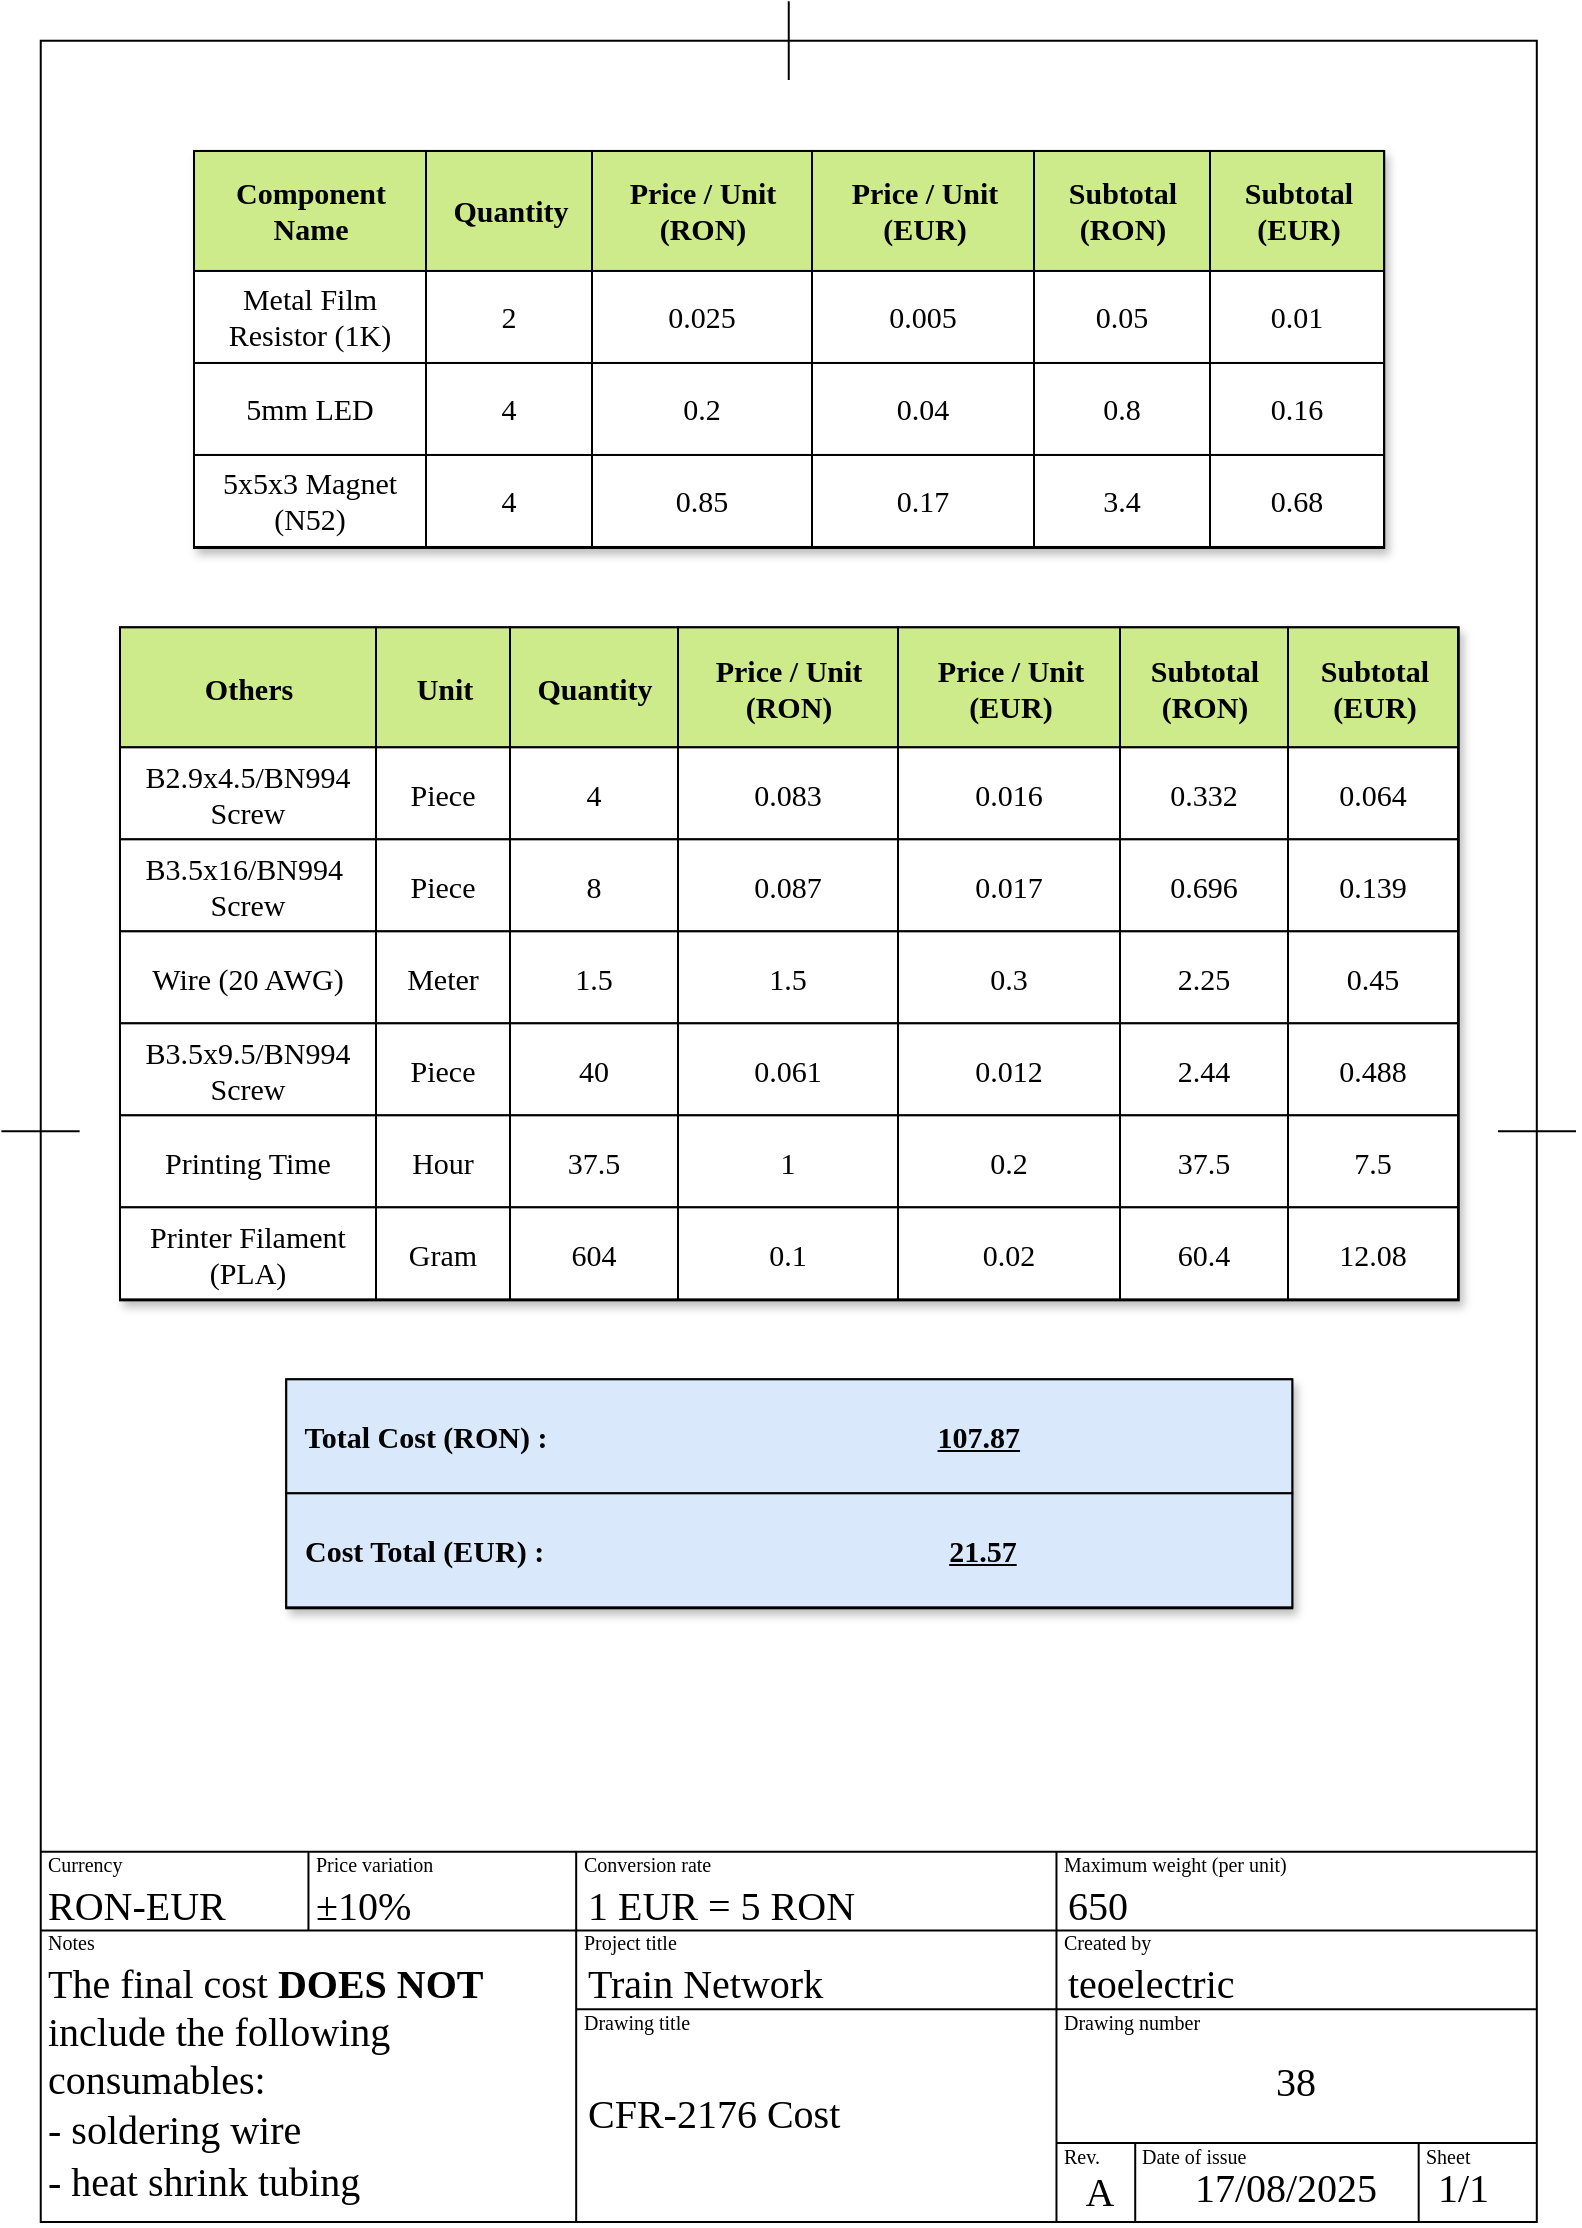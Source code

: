 <mxfile version="24.1.0" type="device">
  <diagram name="Sheet 1" id="noxEhjXfcJPRch1m8VZ3">
    <mxGraphModel dx="1418" dy="820" grid="1" gridSize="1.968" guides="1" tooltips="1" connect="1" arrows="1" fold="1" page="1" pageScale="1" pageWidth="827" pageHeight="1169" math="0" shadow="0">
      <root>
        <mxCell id="0" />
        <mxCell id="1" parent="0" />
        <mxCell id="JBeKq6UBt9uG4QoYx59_-4" value="" style="rounded=0;whiteSpace=wrap;html=1;fillColor=none;strokeWidth=1;" parent="1" vertex="1">
          <mxGeometry x="39.37" y="39.37" width="748.03" height="1090.63" as="geometry" />
        </mxCell>
        <mxCell id="JBeKq6UBt9uG4QoYx59_-16" value="" style="endArrow=none;html=1;rounded=0;curved=0;endSize=6;targetPerimeterSpacing=0;jumpSize=6;strokeColor=default;exitX=0.5;exitY=0.018;exitDx=0;exitDy=0;exitPerimeter=0;strokeWidth=1;" parent="1" source="JBeKq6UBt9uG4QoYx59_-4" edge="1">
          <mxGeometry width="50" height="50" relative="1" as="geometry">
            <mxPoint x="413.37" y="32.68" as="sourcePoint" />
            <mxPoint x="413.37" y="19.68" as="targetPoint" />
          </mxGeometry>
        </mxCell>
        <mxCell id="JBeKq6UBt9uG4QoYx59_-18" value="" style="endArrow=none;html=1;rounded=0;entryX=0.026;entryY=0.5;entryDx=0;entryDy=0;entryPerimeter=0;strokeWidth=1;" parent="1" target="JBeKq6UBt9uG4QoYx59_-4" edge="1">
          <mxGeometry width="50" height="50" relative="1" as="geometry">
            <mxPoint x="19.69" y="584.67" as="sourcePoint" />
            <mxPoint x="27.69" y="584.67" as="targetPoint" />
          </mxGeometry>
        </mxCell>
        <mxCell id="JBeKq6UBt9uG4QoYx59_-20" value="" style="endArrow=none;html=1;rounded=0;exitX=0.974;exitY=0.5;exitDx=0;exitDy=0;exitPerimeter=0;strokeWidth=1;" parent="1" source="JBeKq6UBt9uG4QoYx59_-4" edge="1">
          <mxGeometry width="50" height="50" relative="1" as="geometry">
            <mxPoint x="797" y="584.68" as="sourcePoint" />
            <mxPoint x="807" y="584.68" as="targetPoint" />
          </mxGeometry>
        </mxCell>
        <mxCell id="JBeKq6UBt9uG4QoYx59_-23" value="" style="endArrow=none;html=1;rounded=0;entryX=1;entryY=0.75;entryDx=0;entryDy=0;exitX=0;exitY=0.75;exitDx=0;exitDy=0;strokeWidth=1;" parent="1" edge="1">
          <mxGeometry width="50" height="50" relative="1" as="geometry">
            <mxPoint x="39.3" y="944.883" as="sourcePoint" />
            <mxPoint x="787.49" y="944.883" as="targetPoint" />
          </mxGeometry>
        </mxCell>
        <mxCell id="JBeKq6UBt9uG4QoYx59_-25" value="" style="endArrow=none;html=1;rounded=0;entryX=1;entryY=0.75;entryDx=0;entryDy=0;exitX=0;exitY=0.75;exitDx=0;exitDy=0;strokeWidth=1;" parent="1" edge="1">
          <mxGeometry width="50" height="50" relative="1" as="geometry">
            <mxPoint x="39.3" y="984.251" as="sourcePoint" />
            <mxPoint x="787.49" y="984.251" as="targetPoint" />
          </mxGeometry>
        </mxCell>
        <mxCell id="VQGSf6ayIFre-QUfzGoe-1" value="" style="endArrow=none;html=1;rounded=0;strokeWidth=1;" parent="1" edge="1">
          <mxGeometry width="50" height="50" relative="1" as="geometry">
            <mxPoint x="547.24" y="1130" as="sourcePoint" />
            <mxPoint x="547.24" y="944.9" as="targetPoint" />
          </mxGeometry>
        </mxCell>
        <mxCell id="VQGSf6ayIFre-QUfzGoe-2" value="" style="endArrow=none;html=1;rounded=0;strokeWidth=1;" parent="1" edge="1">
          <mxGeometry width="50" height="50" relative="1" as="geometry">
            <mxPoint x="307.088" y="1129.998" as="sourcePoint" />
            <mxPoint x="307.088" y="944.9" as="targetPoint" />
          </mxGeometry>
        </mxCell>
        <mxCell id="VQGSf6ayIFre-QUfzGoe-3" value="" style="endArrow=none;html=1;rounded=0;entryX=1;entryY=0.75;entryDx=0;entryDy=0;exitX=0;exitY=0.75;exitDx=0;exitDy=0;strokeWidth=1;" parent="1" edge="1">
          <mxGeometry width="50" height="50" relative="1" as="geometry">
            <mxPoint x="307.1" y="1023.62" as="sourcePoint" />
            <mxPoint x="787.5" y="1023.62" as="targetPoint" />
          </mxGeometry>
        </mxCell>
        <mxCell id="VQGSf6ayIFre-QUfzGoe-4" value="" style="endArrow=none;html=1;rounded=0;entryX=1;entryY=0.75;entryDx=0;entryDy=0;exitX=0;exitY=0.75;exitDx=0;exitDy=0;strokeWidth=1;" parent="1" edge="1">
          <mxGeometry width="50" height="50" relative="1" as="geometry">
            <mxPoint x="547.2" y="1090.548" as="sourcePoint" />
            <mxPoint x="787.5" y="1090.548" as="targetPoint" />
          </mxGeometry>
        </mxCell>
        <mxCell id="VQGSf6ayIFre-QUfzGoe-5" value="" style="endArrow=none;html=1;rounded=0;strokeWidth=1;" parent="1" edge="1">
          <mxGeometry width="50" height="50" relative="1" as="geometry">
            <mxPoint x="586.608" y="1129.998" as="sourcePoint" />
            <mxPoint x="586.608" y="1090.5" as="targetPoint" />
          </mxGeometry>
        </mxCell>
        <mxCell id="VQGSf6ayIFre-QUfzGoe-6" value="" style="endArrow=none;html=1;rounded=0;strokeWidth=1;" parent="1" edge="1">
          <mxGeometry width="50" height="50" relative="1" as="geometry">
            <mxPoint x="728.347" y="1129.997" as="sourcePoint" />
            <mxPoint x="728.347" y="1090.498" as="targetPoint" />
          </mxGeometry>
        </mxCell>
        <mxCell id="VQGSf6ayIFre-QUfzGoe-7" value="" style="endArrow=none;html=1;rounded=0;strokeWidth=1;" parent="1" edge="1">
          <mxGeometry width="50" height="50" relative="1" as="geometry">
            <mxPoint x="173.227" y="984.3" as="sourcePoint" />
            <mxPoint x="173.227" y="944.878" as="targetPoint" />
          </mxGeometry>
        </mxCell>
        <mxCell id="VQGSf6ayIFre-QUfzGoe-9" value="&lt;font style=&quot;font-size: 10px;&quot;&gt;Currency&lt;/font&gt;" style="text;html=1;align=left;verticalAlign=middle;whiteSpace=wrap;rounded=0;fillColor=none;fontStyle=0;fontFamily=Verdana;fontSize=10;" parent="1" vertex="1">
          <mxGeometry x="41.34" y="944.88" width="25.59" height="12.29" as="geometry" />
        </mxCell>
        <mxCell id="VQGSf6ayIFre-QUfzGoe-10" value="&lt;font style=&quot;font-size: 10px;&quot;&gt;Price variation&lt;/font&gt;" style="text;html=1;align=left;verticalAlign=middle;whiteSpace=wrap;rounded=0;fontStyle=0;fontFamily=Verdana;fontSize=10;" parent="1" vertex="1">
          <mxGeometry x="175.2" y="944.88" width="78.74" height="12.29" as="geometry" />
        </mxCell>
        <mxCell id="VQGSf6ayIFre-QUfzGoe-11" value="&lt;font style=&quot;font-size: 10px;&quot;&gt;&lt;span style=&quot;font-size: 10px;&quot;&gt;Conversion rate&lt;/span&gt;&lt;/font&gt;" style="text;html=1;align=left;verticalAlign=middle;whiteSpace=wrap;rounded=0;fontStyle=0;fontFamily=Verdana;fontSize=10;" parent="1" vertex="1">
          <mxGeometry x="309.06" y="944.88" width="90.55" height="12.29" as="geometry" />
        </mxCell>
        <mxCell id="VQGSf6ayIFre-QUfzGoe-12" value="&lt;font style=&quot;font-size: 10px;&quot;&gt;Maximum weight (per unit)&lt;/font&gt;" style="text;html=1;align=left;verticalAlign=middle;whiteSpace=wrap;rounded=0;fontStyle=0;fontFamily=Verdana;fontSize=10;" parent="1" vertex="1">
          <mxGeometry x="549.22" y="944.88" width="159.44" height="12.29" as="geometry" />
        </mxCell>
        <mxCell id="VQGSf6ayIFre-QUfzGoe-13" value="&lt;font style=&quot;font-size: 10px;&quot;&gt;Created by&lt;/font&gt;" style="text;html=1;align=left;verticalAlign=middle;whiteSpace=wrap;rounded=0;fontStyle=0;fontFamily=Verdana;fontSize=10;" parent="1" vertex="1">
          <mxGeometry x="549.22" y="984.25" width="57.08" height="12.29" as="geometry" />
        </mxCell>
        <mxCell id="VQGSf6ayIFre-QUfzGoe-14" value="&lt;font style=&quot;font-size: 10px;&quot;&gt;Project title&lt;/font&gt;" style="text;html=1;align=left;verticalAlign=middle;whiteSpace=wrap;rounded=0;fontStyle=0;fontFamily=Verdana;fontSize=10;" parent="1" vertex="1">
          <mxGeometry x="309.06" y="984.25" width="66.92" height="12.29" as="geometry" />
        </mxCell>
        <mxCell id="VQGSf6ayIFre-QUfzGoe-15" value="&lt;font style=&quot;font-size: 10px;&quot;&gt;Drawing title&lt;/font&gt;" style="text;html=1;align=left;verticalAlign=middle;whiteSpace=wrap;rounded=0;fontStyle=0;fontFamily=Verdana;fontSize=10;" parent="1" vertex="1">
          <mxGeometry x="309.06" y="1023.62" width="82.67" height="12.29" as="geometry" />
        </mxCell>
        <mxCell id="VQGSf6ayIFre-QUfzGoe-16" value="&lt;font style=&quot;font-size: 10px;&quot;&gt;Drawing number&lt;/font&gt;" style="text;html=1;align=left;verticalAlign=middle;whiteSpace=wrap;rounded=0;fontStyle=0;fontFamily=Verdana;fontSize=10;" parent="1" vertex="1">
          <mxGeometry x="549.22" y="1023.62" width="94.48" height="12.29" as="geometry" />
        </mxCell>
        <mxCell id="VQGSf6ayIFre-QUfzGoe-17" value="&lt;font style=&quot;font-size: 10px;&quot;&gt;Notes&lt;/font&gt;" style="text;html=1;align=left;verticalAlign=middle;whiteSpace=wrap;rounded=0;fontStyle=0;fontFamily=Verdana;fontSize=10;" parent="1" vertex="1">
          <mxGeometry x="41.338" y="984.248" width="25.59" height="12.29" as="geometry" />
        </mxCell>
        <mxCell id="VQGSf6ayIFre-QUfzGoe-18" value="&lt;font style=&quot;font-size: 10px;&quot;&gt;Rev.&lt;/font&gt;" style="text;html=1;align=left;verticalAlign=middle;whiteSpace=wrap;rounded=0;fontStyle=0;fontFamily=Verdana;fontSize=10;" parent="1" vertex="1">
          <mxGeometry x="549.22" y="1090.55" width="41.33" height="12.29" as="geometry" />
        </mxCell>
        <mxCell id="VQGSf6ayIFre-QUfzGoe-19" value="&lt;font style=&quot;font-size: 10px;&quot;&gt;Date of issue&lt;/font&gt;" style="text;html=1;align=left;verticalAlign=middle;whiteSpace=wrap;rounded=0;fontStyle=0;fontFamily=Verdana;fontSize=10;" parent="1" vertex="1">
          <mxGeometry x="588" y="1090.55" width="71.45" height="12.29" as="geometry" />
        </mxCell>
        <mxCell id="VQGSf6ayIFre-QUfzGoe-20" value="&lt;font style=&quot;font-size: 10px;&quot;&gt;Sheet&lt;/font&gt;" style="text;html=1;align=left;verticalAlign=middle;whiteSpace=wrap;rounded=0;fontStyle=0;fontFamily=Verdana;fontSize=10;" parent="1" vertex="1">
          <mxGeometry x="729.73" y="1090.55" width="61.61" height="12.29" as="geometry" />
        </mxCell>
        <mxCell id="xuHGBV2yemARD54Rfex9-2" value="&lt;font style=&quot;font-size: 20px; font-weight: normal;&quot;&gt;RON-EUR&lt;/font&gt;" style="text;html=1;align=left;verticalAlign=middle;whiteSpace=wrap;rounded=0;fillColor=none;fontStyle=1;fontFamily=Verdana;" parent="1" vertex="1">
          <mxGeometry x="41.34" y="964.57" width="114.17" height="12.29" as="geometry" />
        </mxCell>
        <mxCell id="xuHGBV2yemARD54Rfex9-3" value="&lt;span style=&quot;font-size: 20px; font-weight: 400;&quot;&gt;±10%&lt;/span&gt;" style="text;html=1;align=left;verticalAlign=middle;whiteSpace=wrap;rounded=0;fillColor=none;fontStyle=1;fontFamily=Verdana;" parent="1" vertex="1">
          <mxGeometry x="175.2" y="964.57" width="133.85" height="12.29" as="geometry" />
        </mxCell>
        <mxCell id="xuHGBV2yemARD54Rfex9-4" value="&lt;font style=&quot;font-size: 20px; font-weight: normal;&quot;&gt;1 EUR = 5 RON&lt;/font&gt;" style="text;html=1;align=left;verticalAlign=middle;whiteSpace=wrap;rounded=0;fillColor=none;fontStyle=1;fontFamily=Verdana;" parent="1" vertex="1">
          <mxGeometry x="311.03" y="964.57" width="204.72" height="12.29" as="geometry" />
        </mxCell>
        <mxCell id="xuHGBV2yemARD54Rfex9-5" value="&lt;span style=&quot;font-size: 20px; font-weight: 400;&quot;&gt;Train Network&lt;/span&gt;" style="text;html=1;align=left;verticalAlign=middle;whiteSpace=wrap;rounded=0;fillColor=none;fontStyle=1;fontFamily=Verdana;" parent="1" vertex="1">
          <mxGeometry x="311.03" y="1003.94" width="187" height="12.29" as="geometry" />
        </mxCell>
        <mxCell id="xuHGBV2yemARD54Rfex9-6" value="&lt;font style=&quot;font-size: 20px; font-weight: normal;&quot;&gt;650&lt;/font&gt;" style="text;html=1;align=left;verticalAlign=middle;whiteSpace=wrap;rounded=0;fillColor=none;fontStyle=1;fontFamily=Verdana;" parent="1" vertex="1">
          <mxGeometry x="551.18" y="964.57" width="216.54" height="12.29" as="geometry" />
        </mxCell>
        <mxCell id="xuHGBV2yemARD54Rfex9-7" value="&lt;font style=&quot;font-size: 20px; font-weight: normal;&quot;&gt;teoelectric&lt;/font&gt;" style="text;html=1;align=left;verticalAlign=middle;whiteSpace=wrap;rounded=0;fillColor=none;fontStyle=1;fontFamily=Verdana;" parent="1" vertex="1">
          <mxGeometry x="551.17" y="1003.94" width="145.67" height="12.29" as="geometry" />
        </mxCell>
        <mxCell id="xuHGBV2yemARD54Rfex9-8" value="&lt;font style=&quot;font-size: 20px; font-weight: normal;&quot;&gt;38&lt;/font&gt;" style="text;html=1;align=center;verticalAlign=middle;whiteSpace=wrap;rounded=0;fillColor=none;fontStyle=1;fontFamily=Verdana;" parent="1" vertex="1">
          <mxGeometry x="557.09" y="1053.15" width="220.47" height="12.29" as="geometry" />
        </mxCell>
        <mxCell id="xuHGBV2yemARD54Rfex9-9" value="&lt;font style=&quot;font-size: 20px; font-weight: normal;&quot;&gt;CFR-2176 Cost&lt;/font&gt;" style="text;html=1;align=left;verticalAlign=middle;whiteSpace=wrap;rounded=0;fillColor=none;fontStyle=1;fontFamily=Verdana;" parent="1" vertex="1">
          <mxGeometry x="311.03" y="1068.9" width="192.91" height="12.29" as="geometry" />
        </mxCell>
        <mxCell id="xuHGBV2yemARD54Rfex9-14" value="&lt;font style=&quot;font-size: 20px; font-weight: normal;&quot;&gt;1/1&lt;/font&gt;" style="text;html=1;align=left;verticalAlign=middle;whiteSpace=wrap;rounded=0;fillColor=none;fontStyle=1;fontFamily=Verdana;" parent="1" vertex="1">
          <mxGeometry x="735.934" y="1106.294" width="49.21" height="12.29" as="geometry" />
        </mxCell>
        <mxCell id="v2AuxBMflL_ghMZSKkXt-2" value="&lt;font style=&quot;font-size: 20px; font-weight: normal;&quot;&gt;The final cost &lt;/font&gt;&lt;font style=&quot;font-size: 20px;&quot;&gt;DOES NOT&lt;/font&gt;" style="text;html=1;align=left;verticalAlign=middle;whiteSpace=wrap;rounded=0;fillColor=none;fontStyle=1;fontFamily=Verdana;" parent="1" vertex="1">
          <mxGeometry x="41.33" y="1003.94" width="265.76" height="12.29" as="geometry" />
        </mxCell>
        <mxCell id="v2AuxBMflL_ghMZSKkXt-3" value="&lt;font style=&quot;font-size: 20px; font-weight: normal;&quot;&gt;include the following&lt;/font&gt;" style="text;html=1;align=left;verticalAlign=middle;whiteSpace=wrap;rounded=0;fillColor=none;fontStyle=1;fontFamily=Verdana;" parent="1" vertex="1">
          <mxGeometry x="41.33" y="1027.56" width="263.79" height="12.29" as="geometry" />
        </mxCell>
        <mxCell id="v2AuxBMflL_ghMZSKkXt-4" value="&lt;font style=&quot;font-size: 20px; font-weight: normal;&quot;&gt;consumables:&lt;/font&gt;" style="text;html=1;align=left;verticalAlign=middle;whiteSpace=wrap;rounded=0;fillColor=none;fontStyle=1;fontFamily=Verdana;" parent="1" vertex="1">
          <mxGeometry x="41.34" y="1051.97" width="250" height="12.29" as="geometry" />
        </mxCell>
        <mxCell id="v2AuxBMflL_ghMZSKkXt-5" value="&lt;font style=&quot;font-size: 20px; font-weight: normal;&quot;&gt;- soldering wire&lt;/font&gt;" style="text;html=1;align=left;verticalAlign=middle;whiteSpace=wrap;rounded=0;fillColor=none;fontStyle=1;fontFamily=Verdana;" parent="1" vertex="1">
          <mxGeometry x="41.32" y="1076.77" width="259.86" height="12.29" as="geometry" />
        </mxCell>
        <mxCell id="v2AuxBMflL_ghMZSKkXt-6" value="&lt;span style=&quot;font-size: 20px; font-weight: 400;&quot;&gt;- heat shrink tubing&lt;/span&gt;" style="text;html=1;align=left;verticalAlign=middle;whiteSpace=wrap;rounded=0;fillColor=none;fontStyle=1;fontFamily=Verdana;" parent="1" vertex="1">
          <mxGeometry x="41.33" y="1102.36" width="257.88" height="12.29" as="geometry" />
        </mxCell>
        <mxCell id="UinPGv5HiVBiNIjfegbw-1" value="Assets" style="childLayout=tableLayout;recursiveResize=0;shadow=1;strokeWidth=1.5;rounded=0;glass=0;strokeColor=default;fillColor=default;aspect=fixed;fontSize=15;fontFamily=Verdana;" parent="1" vertex="1">
          <mxGeometry x="116.001" y="94.49" width="594.618" height="198" as="geometry" />
        </mxCell>
        <mxCell id="UinPGv5HiVBiNIjfegbw-2" style="shape=tableRow;horizontal=0;startSize=0;swimlaneHead=0;swimlaneBody=0;top=0;left=0;bottom=0;right=0;dropTarget=0;collapsible=0;recursiveResize=0;expand=0;fontStyle=0;fillColor=#cdeb8b;strokeColor=default;fontSize=15;" parent="UinPGv5HiVBiNIjfegbw-1" vertex="1">
          <mxGeometry width="594.618" height="60" as="geometry" />
        </mxCell>
        <mxCell id="UinPGv5HiVBiNIjfegbw-3" value="Component&lt;div&gt;Name&lt;/div&gt;" style="connectable=0;recursiveResize=0;align=center;fontStyle=1;html=1;fillColor=#cdeb8b;strokeColor=default;fontSize=15;fontFamily=Verdana;" parent="UinPGv5HiVBiNIjfegbw-2" vertex="1">
          <mxGeometry width="116" height="60" as="geometry">
            <mxRectangle width="116" height="60" as="alternateBounds" />
          </mxGeometry>
        </mxCell>
        <mxCell id="UinPGv5HiVBiNIjfegbw-4" value="Quantity" style="connectable=0;recursiveResize=0;align=center;fontStyle=1;html=1;fillColor=#cdeb8b;strokeColor=default;fontSize=15;fontFamily=Verdana;" parent="UinPGv5HiVBiNIjfegbw-2" vertex="1">
          <mxGeometry x="116" width="83" height="60" as="geometry">
            <mxRectangle width="83" height="60" as="alternateBounds" />
          </mxGeometry>
        </mxCell>
        <mxCell id="UinPGv5HiVBiNIjfegbw-5" value="Price / Unit&lt;br style=&quot;font-size: 15px;&quot;&gt;(RON)" style="connectable=0;recursiveResize=0;align=center;fontStyle=1;html=1;fillColor=#cdeb8b;strokeColor=default;fontSize=15;fontFamily=Verdana;" parent="UinPGv5HiVBiNIjfegbw-2" vertex="1">
          <mxGeometry x="199" width="110" height="60" as="geometry">
            <mxRectangle width="110" height="60" as="alternateBounds" />
          </mxGeometry>
        </mxCell>
        <mxCell id="UinPGv5HiVBiNIjfegbw-6" value="Price / Unit&lt;br style=&quot;font-size: 15px;&quot;&gt;(EUR)" style="connectable=0;recursiveResize=0;align=center;fontStyle=1;html=1;fillColor=#cdeb8b;strokeColor=default;fontSize=15;fontFamily=Verdana;" parent="UinPGv5HiVBiNIjfegbw-2" vertex="1">
          <mxGeometry x="309" width="111" height="60" as="geometry">
            <mxRectangle width="111" height="60" as="alternateBounds" />
          </mxGeometry>
        </mxCell>
        <mxCell id="UinPGv5HiVBiNIjfegbw-7" value="Subtotal&lt;br style=&quot;font-size: 15px;&quot;&gt;(RON)" style="connectable=0;recursiveResize=0;align=center;fontStyle=1;html=1;fillColor=#cdeb8b;strokeColor=default;fontSize=15;fontFamily=Verdana;" parent="UinPGv5HiVBiNIjfegbw-2" vertex="1">
          <mxGeometry x="420" width="88" height="60" as="geometry">
            <mxRectangle width="88" height="60" as="alternateBounds" />
          </mxGeometry>
        </mxCell>
        <mxCell id="UinPGv5HiVBiNIjfegbw-8" value="Subtotal&lt;br style=&quot;font-size: 15px;&quot;&gt;(EUR)" style="connectable=0;recursiveResize=0;align=center;fontStyle=1;html=1;fillColor=#cdeb8b;strokeColor=default;fontSize=15;fontFamily=Verdana;" parent="UinPGv5HiVBiNIjfegbw-2" vertex="1">
          <mxGeometry x="508" width="87" height="60" as="geometry">
            <mxRectangle width="87" height="60" as="alternateBounds" />
          </mxGeometry>
        </mxCell>
        <mxCell id="UinPGv5HiVBiNIjfegbw-9" style="shape=tableRow;horizontal=0;startSize=0;swimlaneHead=0;swimlaneBody=0;top=0;left=0;bottom=0;right=0;dropTarget=0;collapsible=0;recursiveResize=0;expand=0;fontStyle=0;strokeColor=default;fontSize=15;" parent="UinPGv5HiVBiNIjfegbw-1" vertex="1">
          <mxGeometry y="60" width="594.618" height="46" as="geometry" />
        </mxCell>
        <mxCell id="UinPGv5HiVBiNIjfegbw-10" value="Metal Film&lt;div&gt;Resistor (1K)&lt;/div&gt;" style="connectable=0;recursiveResize=0;align=center;whiteSpace=wrap;html=1;strokeColor=default;fontSize=15;fontFamily=Verdana;" parent="UinPGv5HiVBiNIjfegbw-9" vertex="1">
          <mxGeometry width="116" height="46" as="geometry">
            <mxRectangle width="116" height="46" as="alternateBounds" />
          </mxGeometry>
        </mxCell>
        <mxCell id="UinPGv5HiVBiNIjfegbw-11" value="2" style="connectable=0;recursiveResize=0;align=center;whiteSpace=wrap;html=1;strokeColor=default;fontSize=15;fontFamily=Verdana;" parent="UinPGv5HiVBiNIjfegbw-9" vertex="1">
          <mxGeometry x="116" width="83" height="46" as="geometry">
            <mxRectangle width="83" height="46" as="alternateBounds" />
          </mxGeometry>
        </mxCell>
        <mxCell id="UinPGv5HiVBiNIjfegbw-12" value="0.025" style="connectable=0;recursiveResize=0;align=center;whiteSpace=wrap;html=1;strokeColor=default;fontSize=15;fontFamily=Verdana;" parent="UinPGv5HiVBiNIjfegbw-9" vertex="1">
          <mxGeometry x="199" width="110" height="46" as="geometry">
            <mxRectangle width="110" height="46" as="alternateBounds" />
          </mxGeometry>
        </mxCell>
        <mxCell id="UinPGv5HiVBiNIjfegbw-13" value="0.005" style="connectable=0;recursiveResize=0;align=center;whiteSpace=wrap;html=1;strokeColor=default;fontSize=15;fontFamily=Verdana;" parent="UinPGv5HiVBiNIjfegbw-9" vertex="1">
          <mxGeometry x="309" width="111" height="46" as="geometry">
            <mxRectangle width="111" height="46" as="alternateBounds" />
          </mxGeometry>
        </mxCell>
        <mxCell id="UinPGv5HiVBiNIjfegbw-14" value="0.05" style="connectable=0;recursiveResize=0;align=center;whiteSpace=wrap;html=1;strokeColor=default;fontSize=15;fontFamily=Verdana;" parent="UinPGv5HiVBiNIjfegbw-9" vertex="1">
          <mxGeometry x="420" width="88" height="46" as="geometry">
            <mxRectangle width="88" height="46" as="alternateBounds" />
          </mxGeometry>
        </mxCell>
        <mxCell id="UinPGv5HiVBiNIjfegbw-15" value="0.01" style="connectable=0;recursiveResize=0;align=center;whiteSpace=wrap;html=1;strokeColor=default;fontSize=15;fontFamily=Verdana;" parent="UinPGv5HiVBiNIjfegbw-9" vertex="1">
          <mxGeometry x="508" width="87" height="46" as="geometry">
            <mxRectangle width="87" height="46" as="alternateBounds" />
          </mxGeometry>
        </mxCell>
        <mxCell id="UinPGv5HiVBiNIjfegbw-16" style="shape=tableRow;horizontal=0;startSize=0;swimlaneHead=0;swimlaneBody=0;top=0;left=0;bottom=0;right=0;dropTarget=0;collapsible=0;recursiveResize=0;expand=0;fontStyle=0;strokeColor=default;fontSize=15;" parent="UinPGv5HiVBiNIjfegbw-1" vertex="1">
          <mxGeometry y="106" width="594.618" height="46" as="geometry" />
        </mxCell>
        <mxCell id="UinPGv5HiVBiNIjfegbw-17" value="5mm LED" style="connectable=0;recursiveResize=0;align=center;whiteSpace=wrap;html=1;strokeColor=default;fontSize=15;fontFamily=Verdana;" parent="UinPGv5HiVBiNIjfegbw-16" vertex="1">
          <mxGeometry width="116" height="46" as="geometry">
            <mxRectangle width="116" height="46" as="alternateBounds" />
          </mxGeometry>
        </mxCell>
        <mxCell id="UinPGv5HiVBiNIjfegbw-18" value="4" style="connectable=0;recursiveResize=0;align=center;whiteSpace=wrap;html=1;strokeColor=default;fontSize=15;fontFamily=Verdana;" parent="UinPGv5HiVBiNIjfegbw-16" vertex="1">
          <mxGeometry x="116" width="83" height="46" as="geometry">
            <mxRectangle width="83" height="46" as="alternateBounds" />
          </mxGeometry>
        </mxCell>
        <mxCell id="UinPGv5HiVBiNIjfegbw-19" value="0.2" style="connectable=0;recursiveResize=0;align=center;whiteSpace=wrap;html=1;strokeColor=default;fontSize=15;fontFamily=Verdana;" parent="UinPGv5HiVBiNIjfegbw-16" vertex="1">
          <mxGeometry x="199" width="110" height="46" as="geometry">
            <mxRectangle width="110" height="46" as="alternateBounds" />
          </mxGeometry>
        </mxCell>
        <mxCell id="UinPGv5HiVBiNIjfegbw-20" value="0.04" style="connectable=0;recursiveResize=0;align=center;whiteSpace=wrap;html=1;strokeColor=default;fontSize=15;fontFamily=Verdana;" parent="UinPGv5HiVBiNIjfegbw-16" vertex="1">
          <mxGeometry x="309" width="111" height="46" as="geometry">
            <mxRectangle width="111" height="46" as="alternateBounds" />
          </mxGeometry>
        </mxCell>
        <mxCell id="UinPGv5HiVBiNIjfegbw-21" value="0.8" style="connectable=0;recursiveResize=0;align=center;whiteSpace=wrap;html=1;strokeColor=default;fontSize=15;fontFamily=Verdana;" parent="UinPGv5HiVBiNIjfegbw-16" vertex="1">
          <mxGeometry x="420" width="88" height="46" as="geometry">
            <mxRectangle width="88" height="46" as="alternateBounds" />
          </mxGeometry>
        </mxCell>
        <mxCell id="UinPGv5HiVBiNIjfegbw-22" value="0.16" style="connectable=0;recursiveResize=0;align=center;whiteSpace=wrap;html=1;strokeColor=default;fontSize=15;fontFamily=Verdana;" parent="UinPGv5HiVBiNIjfegbw-16" vertex="1">
          <mxGeometry x="508" width="87" height="46" as="geometry">
            <mxRectangle width="87" height="46" as="alternateBounds" />
          </mxGeometry>
        </mxCell>
        <mxCell id="UinPGv5HiVBiNIjfegbw-23" style="shape=tableRow;horizontal=0;startSize=0;swimlaneHead=0;swimlaneBody=0;top=0;left=0;bottom=0;right=0;dropTarget=0;collapsible=0;recursiveResize=0;expand=0;fontStyle=0;strokeColor=default;fontSize=15;" parent="UinPGv5HiVBiNIjfegbw-1" vertex="1">
          <mxGeometry y="152" width="594.618" height="46" as="geometry" />
        </mxCell>
        <mxCell id="UinPGv5HiVBiNIjfegbw-24" value="5x5x3 Magnet (N52)" style="connectable=0;recursiveResize=0;align=center;whiteSpace=wrap;html=1;strokeColor=default;fontSize=15;fontFamily=Verdana;" parent="UinPGv5HiVBiNIjfegbw-23" vertex="1">
          <mxGeometry width="116" height="46" as="geometry">
            <mxRectangle width="116" height="46" as="alternateBounds" />
          </mxGeometry>
        </mxCell>
        <mxCell id="UinPGv5HiVBiNIjfegbw-25" value="4" style="connectable=0;recursiveResize=0;align=center;whiteSpace=wrap;html=1;strokeColor=default;fontSize=15;fontFamily=Verdana;" parent="UinPGv5HiVBiNIjfegbw-23" vertex="1">
          <mxGeometry x="116" width="83" height="46" as="geometry">
            <mxRectangle width="83" height="46" as="alternateBounds" />
          </mxGeometry>
        </mxCell>
        <mxCell id="UinPGv5HiVBiNIjfegbw-26" value="0.85" style="connectable=0;recursiveResize=0;align=center;whiteSpace=wrap;html=1;strokeColor=default;fontSize=15;fontFamily=Verdana;" parent="UinPGv5HiVBiNIjfegbw-23" vertex="1">
          <mxGeometry x="199" width="110" height="46" as="geometry">
            <mxRectangle width="110" height="46" as="alternateBounds" />
          </mxGeometry>
        </mxCell>
        <mxCell id="UinPGv5HiVBiNIjfegbw-27" value="0.17" style="connectable=0;recursiveResize=0;align=center;whiteSpace=wrap;html=1;strokeColor=default;fontSize=15;fontFamily=Verdana;" parent="UinPGv5HiVBiNIjfegbw-23" vertex="1">
          <mxGeometry x="309" width="111" height="46" as="geometry">
            <mxRectangle width="111" height="46" as="alternateBounds" />
          </mxGeometry>
        </mxCell>
        <mxCell id="UinPGv5HiVBiNIjfegbw-28" value="3.4" style="connectable=0;recursiveResize=0;align=center;whiteSpace=wrap;html=1;strokeColor=default;fontSize=15;fontFamily=Verdana;" parent="UinPGv5HiVBiNIjfegbw-23" vertex="1">
          <mxGeometry x="420" width="88" height="46" as="geometry">
            <mxRectangle width="88" height="46" as="alternateBounds" />
          </mxGeometry>
        </mxCell>
        <mxCell id="UinPGv5HiVBiNIjfegbw-29" value="0.68" style="connectable=0;recursiveResize=0;align=center;whiteSpace=wrap;html=1;strokeColor=default;fontSize=15;fontFamily=Verdana;" parent="UinPGv5HiVBiNIjfegbw-23" vertex="1">
          <mxGeometry x="508" width="87" height="46" as="geometry">
            <mxRectangle width="87" height="46" as="alternateBounds" />
          </mxGeometry>
        </mxCell>
        <mxCell id="a1xlqMOK6WZkkhwT4P4n-4" value="&lt;font style=&quot;font-size: 20px; font-weight: normal;&quot;&gt;A&lt;/font&gt;" style="text;html=1;align=center;verticalAlign=middle;whiteSpace=wrap;rounded=0;fillColor=none;fontStyle=1;fontFamily=Verdana;" parent="1" vertex="1">
          <mxGeometry x="559.057" y="1108.267" width="19.69" height="12.29" as="geometry" />
        </mxCell>
        <mxCell id="JV_8KLSjso-y1H0vbV_t-1" value="Assets" style="childLayout=tableLayout;recursiveResize=0;shadow=1;strokeWidth=1.5;rounded=0;glass=0;strokeColor=default;fillColor=default;fontSize=15;" parent="1" vertex="1">
          <mxGeometry x="79" y="332.676" width="668.886" height="336" as="geometry" />
        </mxCell>
        <mxCell id="JV_8KLSjso-y1H0vbV_t-2" style="shape=tableRow;horizontal=0;startSize=0;swimlaneHead=0;swimlaneBody=0;top=0;left=0;bottom=0;right=0;dropTarget=0;collapsible=0;recursiveResize=0;expand=0;fontStyle=0;fillColor=#cdeb8b;strokeColor=default;fontSize=15;" parent="JV_8KLSjso-y1H0vbV_t-1" vertex="1">
          <mxGeometry width="668.886" height="60" as="geometry" />
        </mxCell>
        <mxCell id="JV_8KLSjso-y1H0vbV_t-3" value="Others" style="connectable=0;recursiveResize=0;align=center;fontStyle=1;html=1;fillColor=#cdeb8b;strokeColor=default;fontSize=15;fontFamily=Verdana;" parent="JV_8KLSjso-y1H0vbV_t-2" vertex="1">
          <mxGeometry width="128" height="60" as="geometry">
            <mxRectangle width="128" height="60" as="alternateBounds" />
          </mxGeometry>
        </mxCell>
        <mxCell id="JV_8KLSjso-y1H0vbV_t-4" value="Unit" style="connectable=0;recursiveResize=0;align=center;fontStyle=1;html=1;fillColor=#cdeb8b;strokeColor=default;fontSize=15;fontFamily=Verdana;" parent="JV_8KLSjso-y1H0vbV_t-2" vertex="1">
          <mxGeometry x="128" width="67" height="60" as="geometry">
            <mxRectangle width="67" height="60" as="alternateBounds" />
          </mxGeometry>
        </mxCell>
        <mxCell id="JV_8KLSjso-y1H0vbV_t-5" value="Quantity" style="connectable=0;recursiveResize=0;align=center;fontStyle=1;html=1;fillColor=#cdeb8b;strokeColor=default;fontSize=15;fontFamily=Verdana;" parent="JV_8KLSjso-y1H0vbV_t-2" vertex="1">
          <mxGeometry x="195" width="84" height="60" as="geometry">
            <mxRectangle width="84" height="60" as="alternateBounds" />
          </mxGeometry>
        </mxCell>
        <mxCell id="JV_8KLSjso-y1H0vbV_t-6" value="Price / Unit&lt;div&gt;(RON)&lt;/div&gt;" style="connectable=0;recursiveResize=0;align=center;fontStyle=1;html=1;fillColor=#cdeb8b;strokeColor=default;fontSize=15;fontFamily=Verdana;" parent="JV_8KLSjso-y1H0vbV_t-2" vertex="1">
          <mxGeometry x="279" width="110" height="60" as="geometry">
            <mxRectangle width="110" height="60" as="alternateBounds" />
          </mxGeometry>
        </mxCell>
        <mxCell id="JV_8KLSjso-y1H0vbV_t-7" value="Price / Unit&lt;br style=&quot;font-size: 15px;&quot;&gt;(EUR)" style="connectable=0;recursiveResize=0;align=center;fontStyle=1;html=1;fillColor=#cdeb8b;strokeColor=default;fontSize=15;fontFamily=Verdana;" parent="JV_8KLSjso-y1H0vbV_t-2" vertex="1">
          <mxGeometry x="389" width="111" height="60" as="geometry">
            <mxRectangle width="111" height="60" as="alternateBounds" />
          </mxGeometry>
        </mxCell>
        <mxCell id="JV_8KLSjso-y1H0vbV_t-8" value="Subtotal&lt;br style=&quot;font-size: 15px;&quot;&gt;(RON)" style="connectable=0;recursiveResize=0;align=center;fontStyle=1;html=1;fillColor=#cdeb8b;strokeColor=default;fontSize=15;fontFamily=Verdana;" parent="JV_8KLSjso-y1H0vbV_t-2" vertex="1">
          <mxGeometry x="500" width="84" height="60" as="geometry">
            <mxRectangle width="84" height="60" as="alternateBounds" />
          </mxGeometry>
        </mxCell>
        <mxCell id="JV_8KLSjso-y1H0vbV_t-9" value="Subtotal&lt;br style=&quot;font-size: 15px;&quot;&gt;(EUR)" style="connectable=0;recursiveResize=0;align=center;fontStyle=1;html=1;fillColor=#cdeb8b;strokeColor=default;fontSize=15;fontFamily=Verdana;" parent="JV_8KLSjso-y1H0vbV_t-2" vertex="1">
          <mxGeometry x="584" width="85" height="60" as="geometry">
            <mxRectangle width="85" height="60" as="alternateBounds" />
          </mxGeometry>
        </mxCell>
        <mxCell id="JV_8KLSjso-y1H0vbV_t-10" style="shape=tableRow;horizontal=0;startSize=0;swimlaneHead=0;swimlaneBody=0;top=0;left=0;bottom=0;right=0;dropTarget=0;collapsible=0;recursiveResize=0;expand=0;fontStyle=0;strokeColor=default;fontSize=15;" parent="JV_8KLSjso-y1H0vbV_t-1" vertex="1">
          <mxGeometry y="60" width="668.886" height="46" as="geometry" />
        </mxCell>
        <mxCell id="JV_8KLSjso-y1H0vbV_t-11" value="&lt;div&gt;&lt;span style=&quot;background-color: initial;&quot;&gt;B2.9x4.5/BN994&lt;/span&gt;&lt;br&gt;&lt;/div&gt;&lt;div&gt;&lt;span style=&quot;background-color: initial;&quot;&gt;Screw&lt;/span&gt;&lt;/div&gt;" style="connectable=0;recursiveResize=0;align=center;whiteSpace=wrap;html=1;strokeColor=default;fontSize=15;fontFamily=Verdana;" parent="JV_8KLSjso-y1H0vbV_t-10" vertex="1">
          <mxGeometry width="128" height="46" as="geometry">
            <mxRectangle width="128" height="46" as="alternateBounds" />
          </mxGeometry>
        </mxCell>
        <mxCell id="JV_8KLSjso-y1H0vbV_t-12" value="Piece" style="connectable=0;recursiveResize=0;align=center;whiteSpace=wrap;html=1;strokeColor=default;fontSize=15;fontFamily=Verdana;" parent="JV_8KLSjso-y1H0vbV_t-10" vertex="1">
          <mxGeometry x="128" width="67" height="46" as="geometry">
            <mxRectangle width="67" height="46" as="alternateBounds" />
          </mxGeometry>
        </mxCell>
        <mxCell id="JV_8KLSjso-y1H0vbV_t-13" value="4" style="connectable=0;recursiveResize=0;align=center;whiteSpace=wrap;html=1;strokeColor=default;fontSize=15;fontFamily=Verdana;" parent="JV_8KLSjso-y1H0vbV_t-10" vertex="1">
          <mxGeometry x="195" width="84" height="46" as="geometry">
            <mxRectangle width="84" height="46" as="alternateBounds" />
          </mxGeometry>
        </mxCell>
        <mxCell id="JV_8KLSjso-y1H0vbV_t-14" value="0.083" style="connectable=0;recursiveResize=0;align=center;whiteSpace=wrap;html=1;strokeColor=default;fontSize=15;fontFamily=Verdana;" parent="JV_8KLSjso-y1H0vbV_t-10" vertex="1">
          <mxGeometry x="279" width="110" height="46" as="geometry">
            <mxRectangle width="110" height="46" as="alternateBounds" />
          </mxGeometry>
        </mxCell>
        <mxCell id="JV_8KLSjso-y1H0vbV_t-15" value="0.016" style="connectable=0;recursiveResize=0;align=center;whiteSpace=wrap;html=1;strokeColor=default;fontSize=15;fontFamily=Verdana;" parent="JV_8KLSjso-y1H0vbV_t-10" vertex="1">
          <mxGeometry x="389" width="111" height="46" as="geometry">
            <mxRectangle width="111" height="46" as="alternateBounds" />
          </mxGeometry>
        </mxCell>
        <mxCell id="JV_8KLSjso-y1H0vbV_t-16" value="0.332" style="connectable=0;recursiveResize=0;align=center;whiteSpace=wrap;html=1;strokeColor=default;fontSize=15;fontFamily=Verdana;" parent="JV_8KLSjso-y1H0vbV_t-10" vertex="1">
          <mxGeometry x="500" width="84" height="46" as="geometry">
            <mxRectangle width="84" height="46" as="alternateBounds" />
          </mxGeometry>
        </mxCell>
        <mxCell id="JV_8KLSjso-y1H0vbV_t-17" value="0.064" style="connectable=0;recursiveResize=0;align=center;whiteSpace=wrap;html=1;strokeColor=default;fontSize=15;fontFamily=Verdana;" parent="JV_8KLSjso-y1H0vbV_t-10" vertex="1">
          <mxGeometry x="584" width="85" height="46" as="geometry">
            <mxRectangle width="85" height="46" as="alternateBounds" />
          </mxGeometry>
        </mxCell>
        <mxCell id="JV_8KLSjso-y1H0vbV_t-18" style="shape=tableRow;horizontal=0;startSize=0;swimlaneHead=0;swimlaneBody=0;top=0;left=0;bottom=0;right=0;dropTarget=0;collapsible=0;recursiveResize=0;expand=0;fontStyle=0;strokeColor=default;fontSize=15;" parent="JV_8KLSjso-y1H0vbV_t-1" vertex="1">
          <mxGeometry y="106" width="668.886" height="46" as="geometry" />
        </mxCell>
        <mxCell id="JV_8KLSjso-y1H0vbV_t-19" value="B3.5x16/BN994&amp;nbsp;&lt;div&gt;Screw&lt;/div&gt;" style="connectable=0;recursiveResize=0;align=center;whiteSpace=wrap;html=1;strokeColor=default;fontSize=15;fontFamily=Verdana;" parent="JV_8KLSjso-y1H0vbV_t-18" vertex="1">
          <mxGeometry width="128" height="46" as="geometry">
            <mxRectangle width="128" height="46" as="alternateBounds" />
          </mxGeometry>
        </mxCell>
        <mxCell id="JV_8KLSjso-y1H0vbV_t-20" value="Piece" style="connectable=0;recursiveResize=0;align=center;whiteSpace=wrap;html=1;strokeColor=default;fontSize=15;fontFamily=Verdana;" parent="JV_8KLSjso-y1H0vbV_t-18" vertex="1">
          <mxGeometry x="128" width="67" height="46" as="geometry">
            <mxRectangle width="67" height="46" as="alternateBounds" />
          </mxGeometry>
        </mxCell>
        <mxCell id="JV_8KLSjso-y1H0vbV_t-21" value="8" style="connectable=0;recursiveResize=0;align=center;whiteSpace=wrap;html=1;strokeColor=default;fontSize=15;fontFamily=Verdana;" parent="JV_8KLSjso-y1H0vbV_t-18" vertex="1">
          <mxGeometry x="195" width="84" height="46" as="geometry">
            <mxRectangle width="84" height="46" as="alternateBounds" />
          </mxGeometry>
        </mxCell>
        <mxCell id="JV_8KLSjso-y1H0vbV_t-22" value="0.087" style="connectable=0;recursiveResize=0;align=center;whiteSpace=wrap;html=1;strokeColor=default;fontSize=15;fontFamily=Verdana;" parent="JV_8KLSjso-y1H0vbV_t-18" vertex="1">
          <mxGeometry x="279" width="110" height="46" as="geometry">
            <mxRectangle width="110" height="46" as="alternateBounds" />
          </mxGeometry>
        </mxCell>
        <mxCell id="JV_8KLSjso-y1H0vbV_t-23" value="0.017" style="connectable=0;recursiveResize=0;align=center;whiteSpace=wrap;html=1;strokeColor=default;fontSize=15;fontFamily=Verdana;" parent="JV_8KLSjso-y1H0vbV_t-18" vertex="1">
          <mxGeometry x="389" width="111" height="46" as="geometry">
            <mxRectangle width="111" height="46" as="alternateBounds" />
          </mxGeometry>
        </mxCell>
        <mxCell id="JV_8KLSjso-y1H0vbV_t-24" value="0.696" style="connectable=0;recursiveResize=0;align=center;whiteSpace=wrap;html=1;strokeColor=default;fontSize=15;fontFamily=Verdana;" parent="JV_8KLSjso-y1H0vbV_t-18" vertex="1">
          <mxGeometry x="500" width="84" height="46" as="geometry">
            <mxRectangle width="84" height="46" as="alternateBounds" />
          </mxGeometry>
        </mxCell>
        <mxCell id="JV_8KLSjso-y1H0vbV_t-25" value="0.139" style="connectable=0;recursiveResize=0;align=center;whiteSpace=wrap;html=1;strokeColor=default;fontSize=15;fontFamily=Verdana;" parent="JV_8KLSjso-y1H0vbV_t-18" vertex="1">
          <mxGeometry x="584" width="85" height="46" as="geometry">
            <mxRectangle width="85" height="46" as="alternateBounds" />
          </mxGeometry>
        </mxCell>
        <mxCell id="JV_8KLSjso-y1H0vbV_t-26" style="shape=tableRow;horizontal=0;startSize=0;swimlaneHead=0;swimlaneBody=0;top=0;left=0;bottom=0;right=0;dropTarget=0;collapsible=0;recursiveResize=0;expand=0;fontStyle=0;strokeColor=default;fontSize=15;" parent="JV_8KLSjso-y1H0vbV_t-1" vertex="1">
          <mxGeometry y="152" width="668.886" height="46" as="geometry" />
        </mxCell>
        <mxCell id="JV_8KLSjso-y1H0vbV_t-27" value="&lt;div&gt;Wire (20 AWG)&lt;/div&gt;" style="connectable=0;recursiveResize=0;align=center;whiteSpace=wrap;html=1;strokeColor=default;fontSize=15;fontFamily=Verdana;" parent="JV_8KLSjso-y1H0vbV_t-26" vertex="1">
          <mxGeometry width="128" height="46" as="geometry">
            <mxRectangle width="128" height="46" as="alternateBounds" />
          </mxGeometry>
        </mxCell>
        <mxCell id="JV_8KLSjso-y1H0vbV_t-28" value="Meter" style="connectable=0;recursiveResize=0;align=center;whiteSpace=wrap;html=1;strokeColor=default;fontSize=15;fontFamily=Verdana;" parent="JV_8KLSjso-y1H0vbV_t-26" vertex="1">
          <mxGeometry x="128" width="67" height="46" as="geometry">
            <mxRectangle width="67" height="46" as="alternateBounds" />
          </mxGeometry>
        </mxCell>
        <mxCell id="JV_8KLSjso-y1H0vbV_t-29" value="1.5" style="connectable=0;recursiveResize=0;align=center;whiteSpace=wrap;html=1;strokeColor=default;fontSize=15;fontFamily=Verdana;" parent="JV_8KLSjso-y1H0vbV_t-26" vertex="1">
          <mxGeometry x="195" width="84" height="46" as="geometry">
            <mxRectangle width="84" height="46" as="alternateBounds" />
          </mxGeometry>
        </mxCell>
        <mxCell id="JV_8KLSjso-y1H0vbV_t-30" value="1.5" style="connectable=0;recursiveResize=0;align=center;whiteSpace=wrap;html=1;strokeColor=default;fontSize=15;fontFamily=Verdana;" parent="JV_8KLSjso-y1H0vbV_t-26" vertex="1">
          <mxGeometry x="279" width="110" height="46" as="geometry">
            <mxRectangle width="110" height="46" as="alternateBounds" />
          </mxGeometry>
        </mxCell>
        <mxCell id="JV_8KLSjso-y1H0vbV_t-31" value="0.3" style="connectable=0;recursiveResize=0;align=center;whiteSpace=wrap;html=1;strokeColor=default;fontSize=15;fontFamily=Verdana;" parent="JV_8KLSjso-y1H0vbV_t-26" vertex="1">
          <mxGeometry x="389" width="111" height="46" as="geometry">
            <mxRectangle width="111" height="46" as="alternateBounds" />
          </mxGeometry>
        </mxCell>
        <mxCell id="JV_8KLSjso-y1H0vbV_t-32" value="2.25" style="connectable=0;recursiveResize=0;align=center;whiteSpace=wrap;html=1;strokeColor=default;fontSize=15;fontFamily=Verdana;" parent="JV_8KLSjso-y1H0vbV_t-26" vertex="1">
          <mxGeometry x="500" width="84" height="46" as="geometry">
            <mxRectangle width="84" height="46" as="alternateBounds" />
          </mxGeometry>
        </mxCell>
        <mxCell id="JV_8KLSjso-y1H0vbV_t-33" value="0.45" style="connectable=0;recursiveResize=0;align=center;whiteSpace=wrap;html=1;strokeColor=default;fontSize=15;fontFamily=Verdana;" parent="JV_8KLSjso-y1H0vbV_t-26" vertex="1">
          <mxGeometry x="584" width="85" height="46" as="geometry">
            <mxRectangle width="85" height="46" as="alternateBounds" />
          </mxGeometry>
        </mxCell>
        <mxCell id="JV_8KLSjso-y1H0vbV_t-34" style="shape=tableRow;horizontal=0;startSize=0;swimlaneHead=0;swimlaneBody=0;top=0;left=0;bottom=0;right=0;dropTarget=0;collapsible=0;recursiveResize=0;expand=0;fontStyle=0;strokeColor=default;fontSize=15;" parent="JV_8KLSjso-y1H0vbV_t-1" vertex="1">
          <mxGeometry y="198" width="668.886" height="46" as="geometry" />
        </mxCell>
        <mxCell id="JV_8KLSjso-y1H0vbV_t-35" value="&lt;div&gt;B3.5x9.5/BN994 Screw&lt;/div&gt;" style="connectable=0;recursiveResize=0;align=center;whiteSpace=wrap;html=1;strokeColor=default;fontSize=15;fontFamily=Verdana;" parent="JV_8KLSjso-y1H0vbV_t-34" vertex="1">
          <mxGeometry width="128" height="46" as="geometry">
            <mxRectangle width="128" height="46" as="alternateBounds" />
          </mxGeometry>
        </mxCell>
        <mxCell id="JV_8KLSjso-y1H0vbV_t-36" value="Piece" style="connectable=0;recursiveResize=0;align=center;whiteSpace=wrap;html=1;strokeColor=default;fontSize=15;fontFamily=Verdana;" parent="JV_8KLSjso-y1H0vbV_t-34" vertex="1">
          <mxGeometry x="128" width="67" height="46" as="geometry">
            <mxRectangle width="67" height="46" as="alternateBounds" />
          </mxGeometry>
        </mxCell>
        <mxCell id="JV_8KLSjso-y1H0vbV_t-37" value="40" style="connectable=0;recursiveResize=0;align=center;whiteSpace=wrap;html=1;strokeColor=default;fontSize=15;fontFamily=Verdana;" parent="JV_8KLSjso-y1H0vbV_t-34" vertex="1">
          <mxGeometry x="195" width="84" height="46" as="geometry">
            <mxRectangle width="84" height="46" as="alternateBounds" />
          </mxGeometry>
        </mxCell>
        <mxCell id="JV_8KLSjso-y1H0vbV_t-38" value="0.061" style="connectable=0;recursiveResize=0;align=center;whiteSpace=wrap;html=1;strokeColor=default;fontSize=15;fontFamily=Verdana;" parent="JV_8KLSjso-y1H0vbV_t-34" vertex="1">
          <mxGeometry x="279" width="110" height="46" as="geometry">
            <mxRectangle width="110" height="46" as="alternateBounds" />
          </mxGeometry>
        </mxCell>
        <mxCell id="JV_8KLSjso-y1H0vbV_t-39" value="0.012" style="connectable=0;recursiveResize=0;align=center;whiteSpace=wrap;html=1;strokeColor=default;fontSize=15;fontFamily=Verdana;" parent="JV_8KLSjso-y1H0vbV_t-34" vertex="1">
          <mxGeometry x="389" width="111" height="46" as="geometry">
            <mxRectangle width="111" height="46" as="alternateBounds" />
          </mxGeometry>
        </mxCell>
        <mxCell id="JV_8KLSjso-y1H0vbV_t-40" value="2.44" style="connectable=0;recursiveResize=0;align=center;whiteSpace=wrap;html=1;strokeColor=default;fontSize=15;fontFamily=Verdana;" parent="JV_8KLSjso-y1H0vbV_t-34" vertex="1">
          <mxGeometry x="500" width="84" height="46" as="geometry">
            <mxRectangle width="84" height="46" as="alternateBounds" />
          </mxGeometry>
        </mxCell>
        <mxCell id="JV_8KLSjso-y1H0vbV_t-41" value="0.488" style="connectable=0;recursiveResize=0;align=center;whiteSpace=wrap;html=1;strokeColor=default;fontSize=15;fontFamily=Verdana;" parent="JV_8KLSjso-y1H0vbV_t-34" vertex="1">
          <mxGeometry x="584" width="85" height="46" as="geometry">
            <mxRectangle width="85" height="46" as="alternateBounds" />
          </mxGeometry>
        </mxCell>
        <mxCell id="JV_8KLSjso-y1H0vbV_t-50" style="shape=tableRow;horizontal=0;startSize=0;swimlaneHead=0;swimlaneBody=0;top=0;left=0;bottom=0;right=0;dropTarget=0;collapsible=0;recursiveResize=0;expand=0;fontStyle=0;strokeColor=default;fontSize=15;" parent="JV_8KLSjso-y1H0vbV_t-1" vertex="1">
          <mxGeometry y="244" width="668.886" height="46" as="geometry" />
        </mxCell>
        <mxCell id="JV_8KLSjso-y1H0vbV_t-51" value="Printing Time" style="connectable=0;recursiveResize=0;align=center;whiteSpace=wrap;html=1;strokeColor=default;fontSize=15;fontFamily=Verdana;" parent="JV_8KLSjso-y1H0vbV_t-50" vertex="1">
          <mxGeometry width="128" height="46" as="geometry">
            <mxRectangle width="128" height="46" as="alternateBounds" />
          </mxGeometry>
        </mxCell>
        <mxCell id="JV_8KLSjso-y1H0vbV_t-52" value="Hour" style="connectable=0;recursiveResize=0;align=center;whiteSpace=wrap;html=1;strokeColor=default;fontSize=15;fontFamily=Verdana;" parent="JV_8KLSjso-y1H0vbV_t-50" vertex="1">
          <mxGeometry x="128" width="67" height="46" as="geometry">
            <mxRectangle width="67" height="46" as="alternateBounds" />
          </mxGeometry>
        </mxCell>
        <mxCell id="JV_8KLSjso-y1H0vbV_t-53" value="37.5" style="connectable=0;recursiveResize=0;align=center;whiteSpace=wrap;html=1;strokeColor=default;fontSize=15;fontFamily=Verdana;" parent="JV_8KLSjso-y1H0vbV_t-50" vertex="1">
          <mxGeometry x="195" width="84" height="46" as="geometry">
            <mxRectangle width="84" height="46" as="alternateBounds" />
          </mxGeometry>
        </mxCell>
        <mxCell id="JV_8KLSjso-y1H0vbV_t-54" value="1" style="connectable=0;recursiveResize=0;align=center;whiteSpace=wrap;html=1;strokeColor=default;fontSize=15;fontFamily=Verdana;" parent="JV_8KLSjso-y1H0vbV_t-50" vertex="1">
          <mxGeometry x="279" width="110" height="46" as="geometry">
            <mxRectangle width="110" height="46" as="alternateBounds" />
          </mxGeometry>
        </mxCell>
        <mxCell id="JV_8KLSjso-y1H0vbV_t-55" value="0.2" style="connectable=0;recursiveResize=0;align=center;whiteSpace=wrap;html=1;strokeColor=default;fontSize=15;fontFamily=Verdana;" parent="JV_8KLSjso-y1H0vbV_t-50" vertex="1">
          <mxGeometry x="389" width="111" height="46" as="geometry">
            <mxRectangle width="111" height="46" as="alternateBounds" />
          </mxGeometry>
        </mxCell>
        <mxCell id="JV_8KLSjso-y1H0vbV_t-56" value="37.5" style="connectable=0;recursiveResize=0;align=center;whiteSpace=wrap;html=1;strokeColor=default;fontSize=15;fontFamily=Verdana;" parent="JV_8KLSjso-y1H0vbV_t-50" vertex="1">
          <mxGeometry x="500" width="84" height="46" as="geometry">
            <mxRectangle width="84" height="46" as="alternateBounds" />
          </mxGeometry>
        </mxCell>
        <mxCell id="JV_8KLSjso-y1H0vbV_t-57" value="7.5" style="connectable=0;recursiveResize=0;align=center;whiteSpace=wrap;html=1;strokeColor=default;fontSize=15;fontFamily=Verdana;" parent="JV_8KLSjso-y1H0vbV_t-50" vertex="1">
          <mxGeometry x="584" width="85" height="46" as="geometry">
            <mxRectangle width="85" height="46" as="alternateBounds" />
          </mxGeometry>
        </mxCell>
        <mxCell id="JV_8KLSjso-y1H0vbV_t-58" style="shape=tableRow;horizontal=0;startSize=0;swimlaneHead=0;swimlaneBody=0;top=0;left=0;bottom=0;right=0;dropTarget=0;collapsible=0;recursiveResize=0;expand=0;fontStyle=0;strokeColor=default;fontSize=15;" parent="JV_8KLSjso-y1H0vbV_t-1" vertex="1">
          <mxGeometry y="290" width="668.886" height="46" as="geometry" />
        </mxCell>
        <mxCell id="JV_8KLSjso-y1H0vbV_t-59" value="Printer Filament (PLA)" style="connectable=0;recursiveResize=0;align=center;whiteSpace=wrap;html=1;strokeColor=default;fontSize=15;fontFamily=Verdana;" parent="JV_8KLSjso-y1H0vbV_t-58" vertex="1">
          <mxGeometry width="128" height="46" as="geometry">
            <mxRectangle width="128" height="46" as="alternateBounds" />
          </mxGeometry>
        </mxCell>
        <mxCell id="JV_8KLSjso-y1H0vbV_t-60" value="Gram" style="connectable=0;recursiveResize=0;align=center;whiteSpace=wrap;html=1;strokeColor=default;fontSize=15;fontFamily=Verdana;" parent="JV_8KLSjso-y1H0vbV_t-58" vertex="1">
          <mxGeometry x="128" width="67" height="46" as="geometry">
            <mxRectangle width="67" height="46" as="alternateBounds" />
          </mxGeometry>
        </mxCell>
        <mxCell id="JV_8KLSjso-y1H0vbV_t-61" value="604" style="connectable=0;recursiveResize=0;align=center;whiteSpace=wrap;html=1;strokeColor=default;fontSize=15;fontFamily=Verdana;" parent="JV_8KLSjso-y1H0vbV_t-58" vertex="1">
          <mxGeometry x="195" width="84" height="46" as="geometry">
            <mxRectangle width="84" height="46" as="alternateBounds" />
          </mxGeometry>
        </mxCell>
        <mxCell id="JV_8KLSjso-y1H0vbV_t-62" value="0.1" style="connectable=0;recursiveResize=0;align=center;whiteSpace=wrap;html=1;strokeColor=default;fontSize=15;fontFamily=Verdana;" parent="JV_8KLSjso-y1H0vbV_t-58" vertex="1">
          <mxGeometry x="279" width="110" height="46" as="geometry">
            <mxRectangle width="110" height="46" as="alternateBounds" />
          </mxGeometry>
        </mxCell>
        <mxCell id="JV_8KLSjso-y1H0vbV_t-63" value="0.02" style="connectable=0;recursiveResize=0;align=center;whiteSpace=wrap;html=1;strokeColor=default;fontSize=15;fontFamily=Verdana;" parent="JV_8KLSjso-y1H0vbV_t-58" vertex="1">
          <mxGeometry x="389" width="111" height="46" as="geometry">
            <mxRectangle width="111" height="46" as="alternateBounds" />
          </mxGeometry>
        </mxCell>
        <mxCell id="JV_8KLSjso-y1H0vbV_t-64" value="60.4" style="connectable=0;recursiveResize=0;align=center;whiteSpace=wrap;html=1;strokeColor=default;fontSize=15;fontFamily=Verdana;" parent="JV_8KLSjso-y1H0vbV_t-58" vertex="1">
          <mxGeometry x="500" width="84" height="46" as="geometry">
            <mxRectangle width="84" height="46" as="alternateBounds" />
          </mxGeometry>
        </mxCell>
        <mxCell id="JV_8KLSjso-y1H0vbV_t-65" value="12.08" style="connectable=0;recursiveResize=0;align=center;whiteSpace=wrap;html=1;strokeColor=default;fontSize=15;fontFamily=Verdana;" parent="JV_8KLSjso-y1H0vbV_t-58" vertex="1">
          <mxGeometry x="584" width="85" height="46" as="geometry">
            <mxRectangle width="85" height="46" as="alternateBounds" />
          </mxGeometry>
        </mxCell>
        <mxCell id="cB3diPAI-XHsvrUqITlT-1" value="Assets" style="childLayout=tableLayout;recursiveResize=0;shadow=1;strokeWidth=1.5;rounded=0;glass=0;strokeColor=#000000;fillColor=default;fontSize=15;" parent="1" vertex="1">
          <mxGeometry x="162.137" y="708.66" width="502.5" height="114" as="geometry" />
        </mxCell>
        <mxCell id="cB3diPAI-XHsvrUqITlT-2" style="shape=tableRow;horizontal=0;startSize=0;swimlaneHead=0;swimlaneBody=0;top=0;left=0;bottom=0;right=0;dropTarget=0;collapsible=0;recursiveResize=0;expand=0;fontStyle=0;fillColor=#cdeb8b;strokeColor=#000000;fontSize=15;" parent="cB3diPAI-XHsvrUqITlT-1" vertex="1">
          <mxGeometry width="502.5" height="57" as="geometry" />
        </mxCell>
        <mxCell id="cB3diPAI-XHsvrUqITlT-3" value="&lt;font face=&quot;Verdana&quot;&gt;&amp;nbsp; Total Cost (RON) :&amp;nbsp; &amp;nbsp; &amp;nbsp; &amp;nbsp; &amp;nbsp; &amp;nbsp; &amp;nbsp; &amp;nbsp; &amp;nbsp; &amp;nbsp; &amp;nbsp; &amp;nbsp; &amp;nbsp; &amp;nbsp; &amp;nbsp; &amp;nbsp; &amp;nbsp; &amp;nbsp; &amp;nbsp; &amp;nbsp; &amp;nbsp; &amp;nbsp; &amp;nbsp; &amp;nbsp; &amp;nbsp; &amp;nbsp;&amp;nbsp;&lt;u&gt;107.87&lt;/u&gt;&lt;/font&gt;" style="connectable=0;recursiveResize=0;align=left;fontStyle=1;html=1;fillColor=#dae8fc;strokeColor=#000000;rowspan=1;colspan=7;fontSize=15;" parent="cB3diPAI-XHsvrUqITlT-2" vertex="1">
          <mxGeometry width="503" height="57" as="geometry">
            <mxRectangle width="99" height="57" as="alternateBounds" />
          </mxGeometry>
        </mxCell>
        <mxCell id="cB3diPAI-XHsvrUqITlT-4" value="Unit" style="connectable=0;recursiveResize=0;align=center;fontStyle=1;html=1;fillColor=#cdeb8b;strokeColor=default;" parent="cB3diPAI-XHsvrUqITlT-2" vertex="1" visible="0">
          <mxGeometry x="99" width="67" height="57" as="geometry">
            <mxRectangle width="67" height="57" as="alternateBounds" />
          </mxGeometry>
        </mxCell>
        <mxCell id="cB3diPAI-XHsvrUqITlT-5" value="Quantity" style="connectable=0;recursiveResize=0;align=center;fontStyle=1;html=1;fillColor=#cdeb8b;strokeColor=default;" parent="cB3diPAI-XHsvrUqITlT-2" vertex="1" visible="0">
          <mxGeometry x="166" width="68" height="57" as="geometry">
            <mxRectangle width="68" height="57" as="alternateBounds" />
          </mxGeometry>
        </mxCell>
        <mxCell id="cB3diPAI-XHsvrUqITlT-6" value="Price / Unit&lt;br&gt;RON" style="connectable=0;recursiveResize=0;align=center;fontStyle=1;html=1;fillColor=#cdeb8b;strokeColor=default;" parent="cB3diPAI-XHsvrUqITlT-2" vertex="1" visible="0">
          <mxGeometry x="234" width="82" height="57" as="geometry">
            <mxRectangle width="82" height="57" as="alternateBounds" />
          </mxGeometry>
        </mxCell>
        <mxCell id="cB3diPAI-XHsvrUqITlT-7" value="Price / Unit&lt;br&gt;EUR" style="connectable=0;recursiveResize=0;align=center;fontStyle=1;html=1;fillColor=#cdeb8b;strokeColor=default;" parent="cB3diPAI-XHsvrUqITlT-2" vertex="1" visible="0">
          <mxGeometry x="316" width="84" height="57" as="geometry">
            <mxRectangle width="84" height="57" as="alternateBounds" />
          </mxGeometry>
        </mxCell>
        <mxCell id="cB3diPAI-XHsvrUqITlT-8" value="Value&lt;br&gt;RON" style="connectable=0;recursiveResize=0;align=center;fontStyle=1;html=1;fillColor=#cdeb8b;strokeColor=default;" parent="cB3diPAI-XHsvrUqITlT-2" vertex="1" visible="0">
          <mxGeometry x="400" width="54" height="57" as="geometry">
            <mxRectangle width="54" height="57" as="alternateBounds" />
          </mxGeometry>
        </mxCell>
        <mxCell id="cB3diPAI-XHsvrUqITlT-9" value="Value&lt;br&gt;EUR" style="connectable=0;recursiveResize=0;align=center;fontStyle=1;html=1;fillColor=#cdeb8b;strokeColor=default;" parent="cB3diPAI-XHsvrUqITlT-2" vertex="1" visible="0">
          <mxGeometry x="454" width="49" height="57" as="geometry">
            <mxRectangle width="49" height="57" as="alternateBounds" />
          </mxGeometry>
        </mxCell>
        <mxCell id="cB3diPAI-XHsvrUqITlT-10" style="shape=tableRow;horizontal=0;startSize=0;swimlaneHead=0;swimlaneBody=0;top=0;left=0;bottom=0;right=0;dropTarget=0;collapsible=0;recursiveResize=0;expand=0;fontStyle=0;fillColor=#cdeb8b;strokeColor=#000000;fontSize=15;" parent="cB3diPAI-XHsvrUqITlT-1" vertex="1">
          <mxGeometry y="57" width="502.5" height="57" as="geometry" />
        </mxCell>
        <mxCell id="cB3diPAI-XHsvrUqITlT-11" value="&lt;font face=&quot;Verdana&quot;&gt;&amp;nbsp; Cost Total (EUR) :&amp;nbsp; &amp;nbsp; &amp;nbsp; &amp;nbsp; &amp;nbsp; &amp;nbsp; &amp;nbsp; &amp;nbsp; &amp;nbsp; &amp;nbsp; &amp;nbsp; &amp;nbsp; &amp;nbsp; &amp;nbsp; &amp;nbsp; &amp;nbsp; &amp;nbsp; &amp;nbsp; &amp;nbsp; &amp;nbsp; &amp;nbsp; &amp;nbsp; &amp;nbsp; &amp;nbsp; &amp;nbsp; &amp;nbsp; &amp;nbsp;&amp;nbsp;&lt;u&gt;21.57&lt;/u&gt;&lt;/font&gt;" style="connectable=0;recursiveResize=0;align=left;fontStyle=1;html=1;fillColor=#dae8fc;strokeColor=#000000;rowspan=1;colspan=7;fontSize=15;" parent="cB3diPAI-XHsvrUqITlT-10" vertex="1">
          <mxGeometry width="503" height="57" as="geometry">
            <mxRectangle width="99" height="57" as="alternateBounds" />
          </mxGeometry>
        </mxCell>
        <mxCell id="cB3diPAI-XHsvrUqITlT-12" style="connectable=0;recursiveResize=0;align=center;fontStyle=1;html=1;fillColor=#cdeb8b;strokeColor=default;" parent="cB3diPAI-XHsvrUqITlT-10" vertex="1" visible="0">
          <mxGeometry x="99" width="67" height="57" as="geometry">
            <mxRectangle width="67" height="57" as="alternateBounds" />
          </mxGeometry>
        </mxCell>
        <mxCell id="cB3diPAI-XHsvrUqITlT-13" style="connectable=0;recursiveResize=0;align=center;fontStyle=1;html=1;fillColor=#cdeb8b;strokeColor=default;" parent="cB3diPAI-XHsvrUqITlT-10" vertex="1" visible="0">
          <mxGeometry x="166" width="68" height="57" as="geometry">
            <mxRectangle width="68" height="57" as="alternateBounds" />
          </mxGeometry>
        </mxCell>
        <mxCell id="cB3diPAI-XHsvrUqITlT-14" style="connectable=0;recursiveResize=0;align=center;fontStyle=1;html=1;fillColor=#cdeb8b;strokeColor=default;" parent="cB3diPAI-XHsvrUqITlT-10" vertex="1" visible="0">
          <mxGeometry x="234" width="82" height="57" as="geometry">
            <mxRectangle width="82" height="57" as="alternateBounds" />
          </mxGeometry>
        </mxCell>
        <mxCell id="cB3diPAI-XHsvrUqITlT-15" style="connectable=0;recursiveResize=0;align=center;fontStyle=1;html=1;fillColor=#cdeb8b;strokeColor=default;" parent="cB3diPAI-XHsvrUqITlT-10" vertex="1" visible="0">
          <mxGeometry x="316" width="84" height="57" as="geometry">
            <mxRectangle width="84" height="57" as="alternateBounds" />
          </mxGeometry>
        </mxCell>
        <mxCell id="cB3diPAI-XHsvrUqITlT-16" style="connectable=0;recursiveResize=0;align=center;fontStyle=1;html=1;fillColor=#cdeb8b;strokeColor=default;" parent="cB3diPAI-XHsvrUqITlT-10" vertex="1" visible="0">
          <mxGeometry x="400" width="54" height="57" as="geometry">
            <mxRectangle width="54" height="57" as="alternateBounds" />
          </mxGeometry>
        </mxCell>
        <mxCell id="cB3diPAI-XHsvrUqITlT-17" style="connectable=0;recursiveResize=0;align=center;fontStyle=1;html=1;fillColor=#cdeb8b;strokeColor=default;" parent="cB3diPAI-XHsvrUqITlT-10" vertex="1" visible="0">
          <mxGeometry x="454" width="49" height="57" as="geometry">
            <mxRectangle width="49" height="57" as="alternateBounds" />
          </mxGeometry>
        </mxCell>
        <mxCell id="Ha94GGuBTtk3qQymZ2kD-1" value="&lt;font style=&quot;font-size: 20px; font-weight: normal;&quot;&gt;17/08/2025&lt;/font&gt;" style="text;html=1;align=center;verticalAlign=middle;whiteSpace=wrap;rounded=0;fillColor=none;fontStyle=1;fontFamily=Verdana;" vertex="1" parent="1">
          <mxGeometry x="651.57" y="1106.297" width="19.69" height="12.29" as="geometry" />
        </mxCell>
      </root>
    </mxGraphModel>
  </diagram>
</mxfile>
